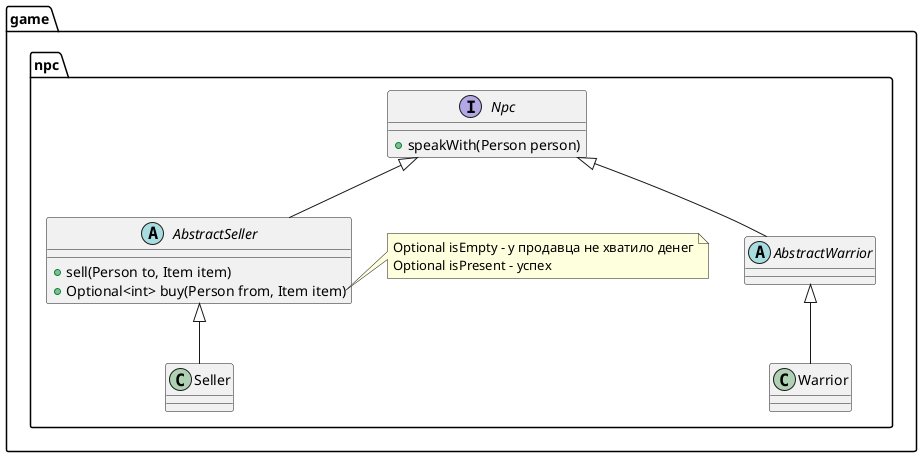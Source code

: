 @startuml
    package game.npc {

        interface Npc {
            + speakWith(Person person)
        }

        abstract class AbstractSeller {
            + sell(Person to, Item item)
            + Optional<int> buy(Person from, Item item)
        }
        note right of AbstractSeller::"buy(Person from, Item item)"
            Optional isEmpty - у продавца не хватило денег
            Optional isPresent - успех
        end note
        Npc <|-- AbstractSeller

        class Seller {

        }
        AbstractSeller <|-- Seller

        abstract class AbstractWarrior {

        }
        Npc <|-- AbstractWarrior

        class Warrior {

        }
        AbstractWarrior <|-- Warrior

    }

@enduml